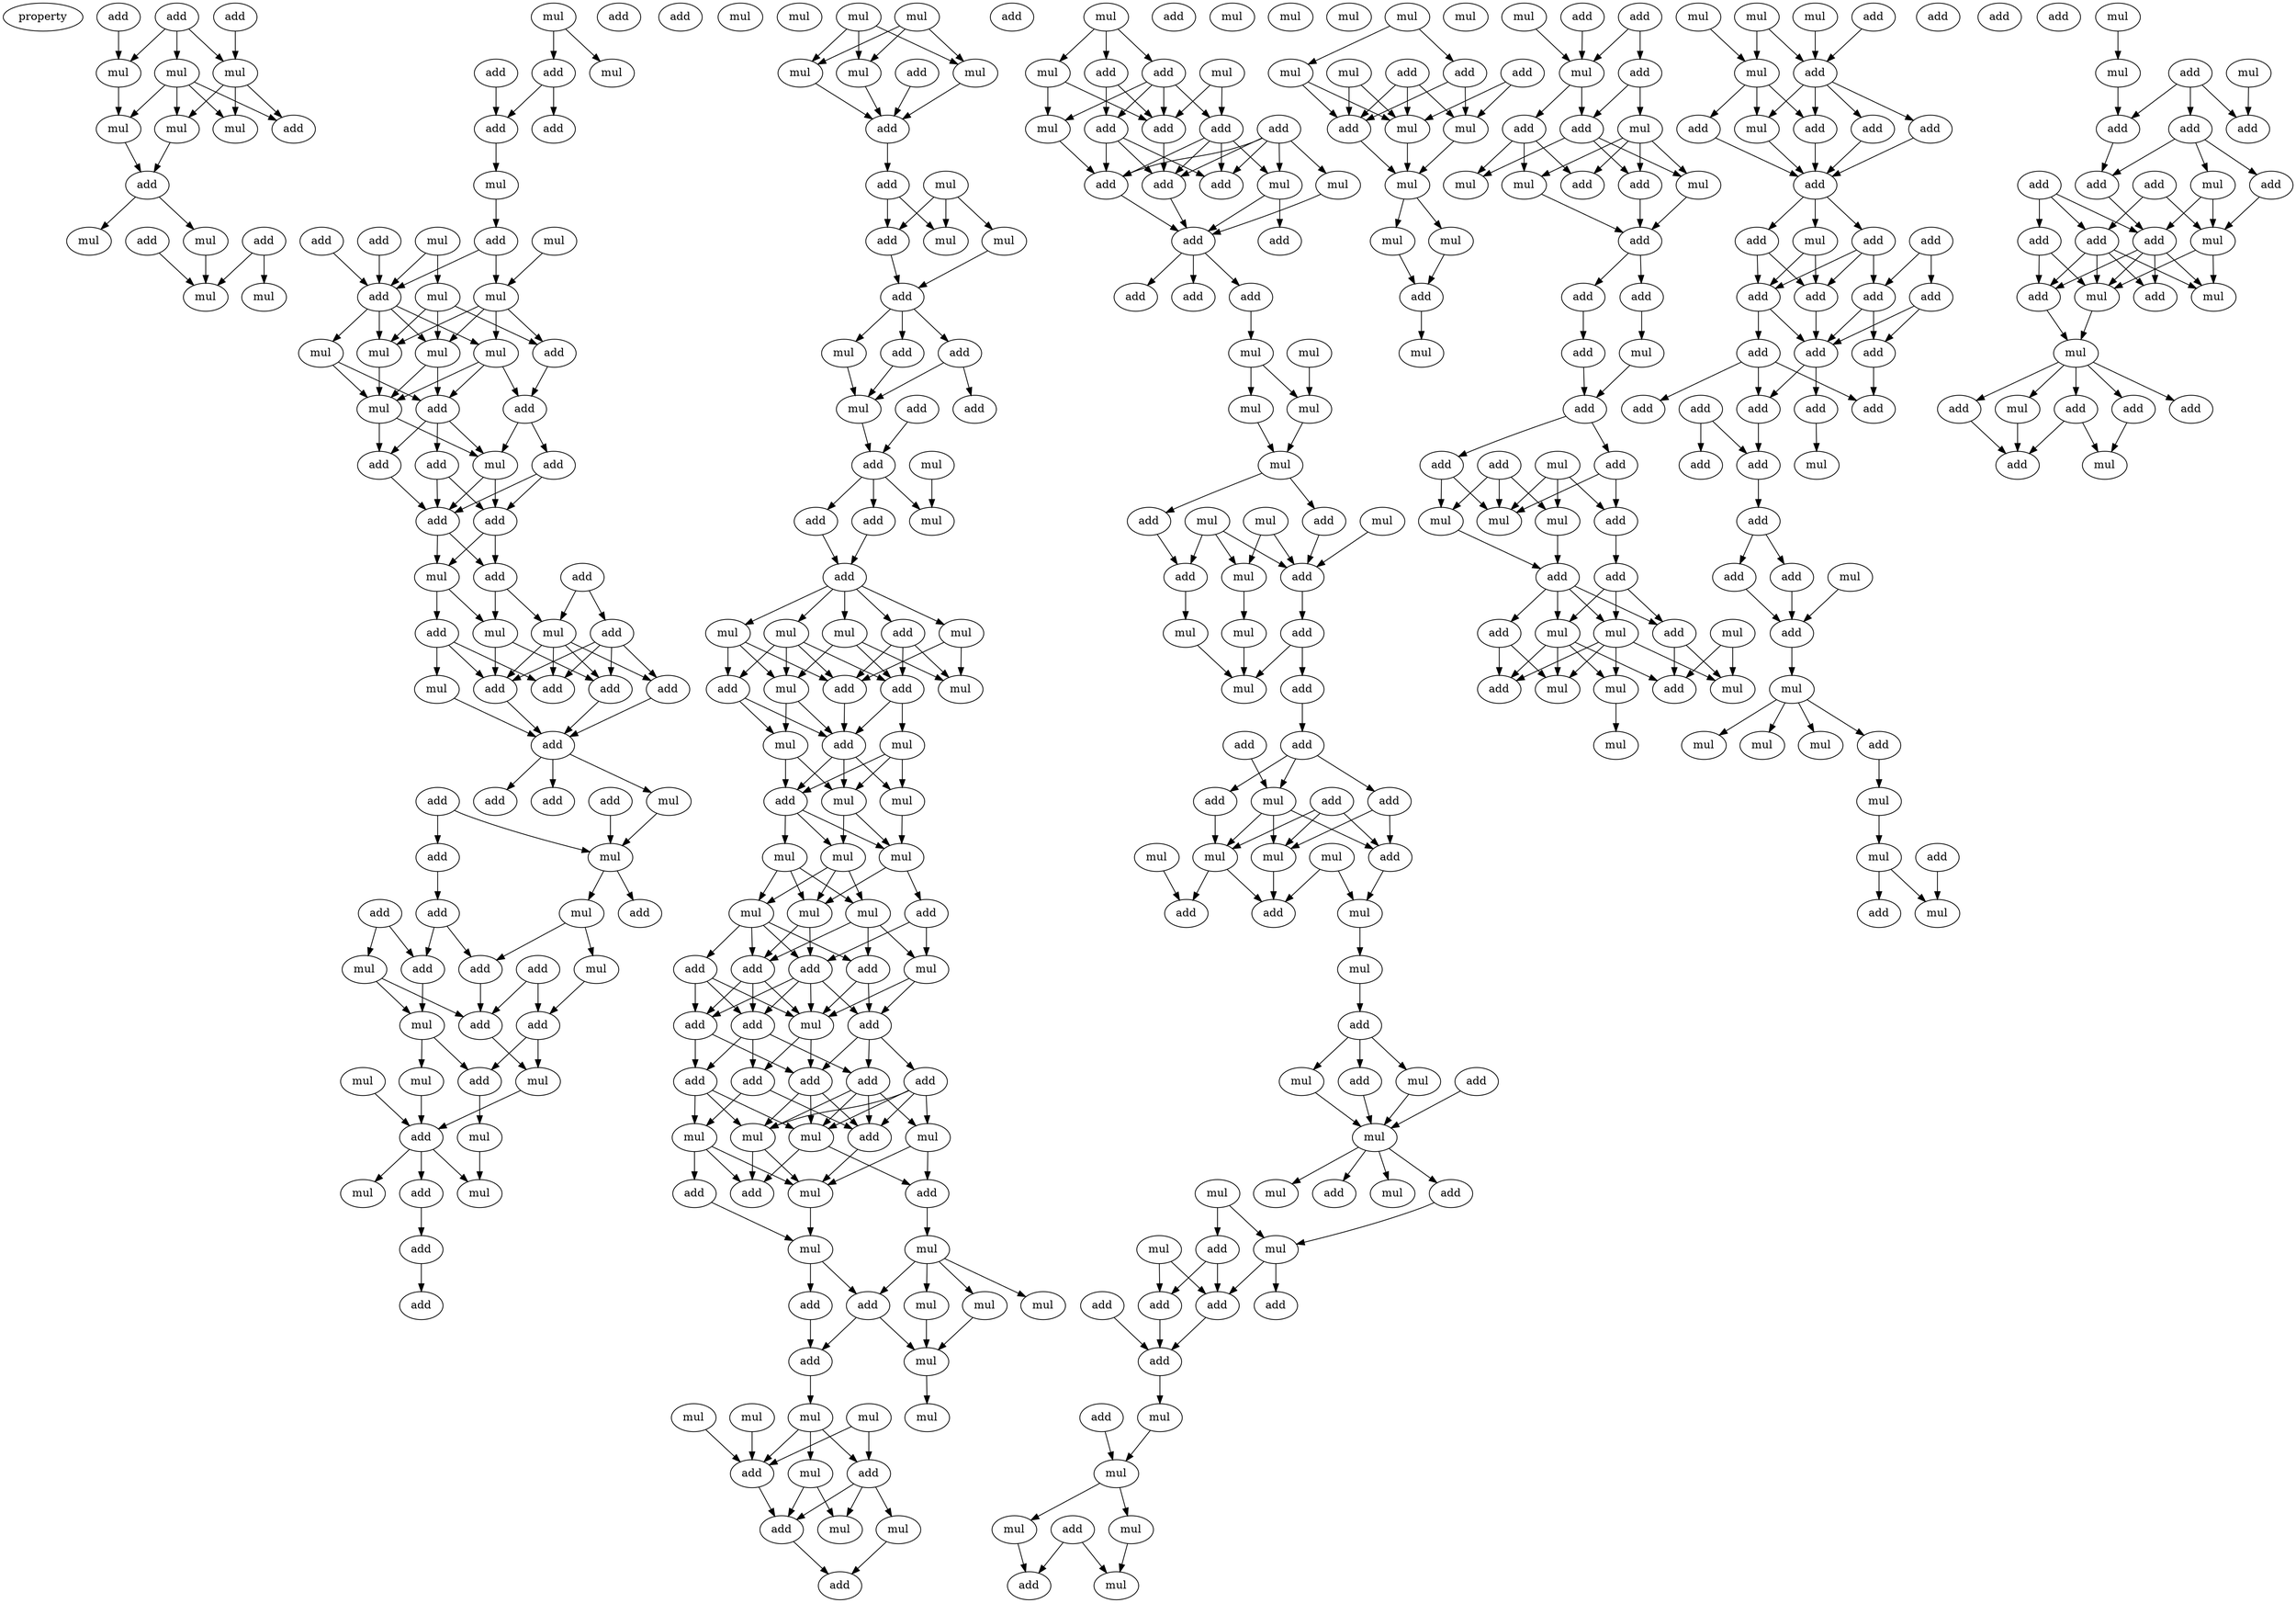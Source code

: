 digraph {
    node [fontcolor=black]
    property [mul=2,lf=1.3]
    0 [ label = add ];
    1 [ label = add ];
    2 [ label = add ];
    3 [ label = mul ];
    4 [ label = mul ];
    5 [ label = mul ];
    6 [ label = mul ];
    7 [ label = mul ];
    8 [ label = mul ];
    9 [ label = add ];
    10 [ label = add ];
    11 [ label = add ];
    12 [ label = mul ];
    13 [ label = add ];
    14 [ label = mul ];
    15 [ label = mul ];
    16 [ label = mul ];
    17 [ label = mul ];
    18 [ label = add ];
    19 [ label = add ];
    20 [ label = add ];
    21 [ label = mul ];
    22 [ label = add ];
    23 [ label = add ];
    24 [ label = mul ];
    25 [ label = mul ];
    26 [ label = add ];
    27 [ label = add ];
    28 [ label = mul ];
    29 [ label = add ];
    30 [ label = mul ];
    31 [ label = mul ];
    32 [ label = add ];
    33 [ label = mul ];
    34 [ label = mul ];
    35 [ label = mul ];
    36 [ label = add ];
    37 [ label = mul ];
    38 [ label = mul ];
    39 [ label = add ];
    40 [ label = add ];
    41 [ label = add ];
    42 [ label = add ];
    43 [ label = add ];
    44 [ label = mul ];
    45 [ label = add ];
    46 [ label = add ];
    47 [ label = add ];
    48 [ label = add ];
    49 [ label = mul ];
    50 [ label = mul ];
    51 [ label = add ];
    52 [ label = mul ];
    53 [ label = add ];
    54 [ label = mul ];
    55 [ label = add ];
    56 [ label = add ];
    57 [ label = add ];
    58 [ label = add ];
    59 [ label = add ];
    60 [ label = mul ];
    61 [ label = add ];
    62 [ label = add ];
    63 [ label = add ];
    64 [ label = add ];
    65 [ label = add ];
    66 [ label = mul ];
    67 [ label = mul ];
    68 [ label = add ];
    69 [ label = add ];
    70 [ label = add ];
    71 [ label = add ];
    72 [ label = mul ];
    73 [ label = add ];
    74 [ label = add ];
    75 [ label = mul ];
    76 [ label = mul ];
    77 [ label = add ];
    78 [ label = add ];
    79 [ label = mul ];
    80 [ label = add ];
    81 [ label = mul ];
    82 [ label = mul ];
    83 [ label = add ];
    84 [ label = add ];
    85 [ label = mul ];
    86 [ label = mul ];
    87 [ label = mul ];
    88 [ label = mul ];
    89 [ label = add ];
    90 [ label = add ];
    91 [ label = mul ];
    92 [ label = mul ];
    93 [ label = add ];
    94 [ label = mul ];
    95 [ label = mul ];
    96 [ label = mul ];
    97 [ label = add ];
    98 [ label = mul ];
    99 [ label = add ];
    100 [ label = add ];
    101 [ label = mul ];
    102 [ label = mul ];
    103 [ label = mul ];
    104 [ label = add ];
    105 [ label = add ];
    106 [ label = add ];
    107 [ label = add ];
    108 [ label = mul ];
    109 [ label = add ];
    110 [ label = add ];
    111 [ label = mul ];
    112 [ label = add ];
    113 [ label = mul ];
    114 [ label = add ];
    115 [ label = add ];
    116 [ label = add ];
    117 [ label = mul ];
    118 [ label = add ];
    119 [ label = mul ];
    120 [ label = mul ];
    121 [ label = add ];
    122 [ label = mul ];
    123 [ label = mul ];
    124 [ label = mul ];
    125 [ label = add ];
    126 [ label = add ];
    127 [ label = add ];
    128 [ label = mul ];
    129 [ label = mul ];
    130 [ label = mul ];
    131 [ label = add ];
    132 [ label = mul ];
    133 [ label = add ];
    134 [ label = mul ];
    135 [ label = mul ];
    136 [ label = mul ];
    137 [ label = mul ];
    138 [ label = add ];
    139 [ label = mul ];
    140 [ label = mul ];
    141 [ label = mul ];
    142 [ label = add ];
    143 [ label = mul ];
    144 [ label = add ];
    145 [ label = add ];
    146 [ label = add ];
    147 [ label = add ];
    148 [ label = add ];
    149 [ label = add ];
    150 [ label = mul ];
    151 [ label = add ];
    152 [ label = add ];
    153 [ label = add ];
    154 [ label = add ];
    155 [ label = add ];
    156 [ label = mul ];
    157 [ label = mul ];
    158 [ label = mul ];
    159 [ label = mul ];
    160 [ label = add ];
    161 [ label = add ];
    162 [ label = mul ];
    163 [ label = add ];
    164 [ label = add ];
    165 [ label = mul ];
    166 [ label = mul ];
    167 [ label = mul ];
    168 [ label = mul ];
    169 [ label = add ];
    170 [ label = mul ];
    171 [ label = add ];
    172 [ label = add ];
    173 [ label = mul ];
    174 [ label = mul ];
    175 [ label = mul ];
    176 [ label = mul ];
    177 [ label = mul ];
    178 [ label = mul ];
    179 [ label = add ];
    180 [ label = add ];
    181 [ label = mul ];
    182 [ label = add ];
    183 [ label = mul ];
    184 [ label = mul ];
    185 [ label = add ];
    186 [ label = mul ];
    187 [ label = mul ];
    188 [ label = add ];
    189 [ label = add ];
    190 [ label = mul ];
    191 [ label = add ];
    192 [ label = mul ];
    193 [ label = add ];
    194 [ label = add ];
    195 [ label = add ];
    196 [ label = mul ];
    197 [ label = add ];
    198 [ label = add ];
    199 [ label = add ];
    200 [ label = mul ];
    201 [ label = add ];
    202 [ label = add ];
    203 [ label = add ];
    204 [ label = add ];
    205 [ label = add ];
    206 [ label = add ];
    207 [ label = mul ];
    208 [ label = mul ];
    209 [ label = mul ];
    210 [ label = mul ];
    211 [ label = mul ];
    212 [ label = mul ];
    213 [ label = add ];
    214 [ label = mul ];
    215 [ label = add ];
    216 [ label = mul ];
    217 [ label = mul ];
    218 [ label = add ];
    219 [ label = add ];
    220 [ label = mul ];
    221 [ label = mul ];
    222 [ label = mul ];
    223 [ label = mul ];
    224 [ label = mul ];
    225 [ label = add ];
    226 [ label = add ];
    227 [ label = mul ];
    228 [ label = add ];
    229 [ label = add ];
    230 [ label = add ];
    231 [ label = add ];
    232 [ label = add ];
    233 [ label = mul ];
    234 [ label = add ];
    235 [ label = mul ];
    236 [ label = mul ];
    237 [ label = mul ];
    238 [ label = mul ];
    239 [ label = mul ];
    240 [ label = add ];
    241 [ label = add ];
    242 [ label = mul ];
    243 [ label = add ];
    244 [ label = mul ];
    245 [ label = mul ];
    246 [ label = add ];
    247 [ label = add ];
    248 [ label = mul ];
    249 [ label = add ];
    250 [ label = mul ];
    251 [ label = add ];
    252 [ label = mul ];
    253 [ label = mul ];
    254 [ label = add ];
    255 [ label = mul ];
    256 [ label = mul ];
    257 [ label = add ];
    258 [ label = add ];
    259 [ label = add ];
    260 [ label = add ];
    261 [ label = add ];
    262 [ label = add ];
    263 [ label = mul ];
    264 [ label = mul ];
    265 [ label = add ];
    266 [ label = mul ];
    267 [ label = mul ];
    268 [ label = add ];
    269 [ label = mul ];
    270 [ label = mul ];
    271 [ label = add ];
    272 [ label = add ];
    273 [ label = mul ];
    274 [ label = add ];
    275 [ label = mul ];
    276 [ label = mul ];
    277 [ label = mul ];
    278 [ label = add ];
    279 [ label = mul ];
    280 [ label = mul ];
    281 [ label = mul ];
    282 [ label = mul ];
    283 [ label = add ];
    284 [ label = mul ];
    285 [ label = add ];
    286 [ label = add ];
    287 [ label = mul ];
    288 [ label = mul ];
    289 [ label = add ];
    290 [ label = add ];
    291 [ label = mul ];
    292 [ label = add ];
    293 [ label = mul ];
    294 [ label = add ];
    295 [ label = mul ];
    296 [ label = add ];
    297 [ label = mul ];
    298 [ label = add ];
    299 [ label = add ];
    300 [ label = add ];
    301 [ label = add ];
    302 [ label = mul ];
    303 [ label = add ];
    304 [ label = mul ];
    305 [ label = add ];
    306 [ label = add ];
    307 [ label = add ];
    308 [ label = mul ];
    309 [ label = add ];
    310 [ label = mul ];
    311 [ label = mul ];
    312 [ label = add ];
    313 [ label = add ];
    314 [ label = mul ];
    315 [ label = add ];
    316 [ label = mul ];
    317 [ label = add ];
    318 [ label = mul ];
    319 [ label = mul ];
    320 [ label = add ];
    321 [ label = mul ];
    322 [ label = add ];
    323 [ label = mul ];
    324 [ label = mul ];
    325 [ label = mul ];
    326 [ label = mul ];
    327 [ label = add ];
    328 [ label = add ];
    329 [ label = mul ];
    330 [ label = mul ];
    331 [ label = add ];
    332 [ label = add ];
    333 [ label = add ];
    334 [ label = add ];
    335 [ label = add ];
    336 [ label = mul ];
    337 [ label = add ];
    338 [ label = add ];
    339 [ label = add ];
    340 [ label = mul ];
    341 [ label = add ];
    342 [ label = add ];
    343 [ label = add ];
    344 [ label = add ];
    345 [ label = add ];
    346 [ label = add ];
    347 [ label = add ];
    348 [ label = add ];
    349 [ label = add ];
    350 [ label = add ];
    351 [ label = add ];
    352 [ label = add ];
    353 [ label = add ];
    354 [ label = mul ];
    355 [ label = add ];
    356 [ label = add ];
    357 [ label = add ];
    358 [ label = add ];
    359 [ label = add ];
    360 [ label = mul ];
    361 [ label = add ];
    362 [ label = add ];
    363 [ label = mul ];
    364 [ label = mul ];
    365 [ label = add ];
    366 [ label = mul ];
    367 [ label = mul ];
    368 [ label = add ];
    369 [ label = mul ];
    370 [ label = add ];
    371 [ label = mul ];
    372 [ label = add ];
    373 [ label = mul ];
    374 [ label = mul ];
    375 [ label = add ];
    376 [ label = mul ];
    377 [ label = mul ];
    378 [ label = add ];
    379 [ label = add ];
    380 [ label = add ];
    381 [ label = add ];
    382 [ label = add ];
    383 [ label = mul ];
    384 [ label = add ];
    385 [ label = add ];
    386 [ label = add ];
    387 [ label = add ];
    388 [ label = mul ];
    389 [ label = add ];
    390 [ label = add ];
    391 [ label = mul ];
    392 [ label = add ];
    393 [ label = mul ];
    394 [ label = mul ];
    395 [ label = mul ];
    396 [ label = add ];
    397 [ label = add ];
    398 [ label = add ];
    399 [ label = add ];
    400 [ label = add ];
    401 [ label = mul ];
    0 -> 3 [ name = 0 ];
    0 -> 4 [ name = 1 ];
    0 -> 5 [ name = 2 ];
    1 -> 4 [ name = 3 ];
    2 -> 5 [ name = 4 ];
    3 -> 6 [ name = 5 ];
    3 -> 7 [ name = 6 ];
    3 -> 8 [ name = 7 ];
    3 -> 9 [ name = 8 ];
    4 -> 6 [ name = 9 ];
    5 -> 7 [ name = 10 ];
    5 -> 8 [ name = 11 ];
    5 -> 9 [ name = 12 ];
    6 -> 10 [ name = 13 ];
    8 -> 10 [ name = 14 ];
    10 -> 12 [ name = 15 ];
    10 -> 14 [ name = 16 ];
    11 -> 15 [ name = 17 ];
    11 -> 16 [ name = 18 ];
    13 -> 15 [ name = 19 ];
    14 -> 15 [ name = 20 ];
    17 -> 18 [ name = 21 ];
    17 -> 21 [ name = 22 ];
    18 -> 22 [ name = 23 ];
    18 -> 23 [ name = 24 ];
    20 -> 22 [ name = 25 ];
    22 -> 24 [ name = 26 ];
    24 -> 27 [ name = 27 ];
    25 -> 31 [ name = 28 ];
    26 -> 32 [ name = 29 ];
    27 -> 31 [ name = 30 ];
    27 -> 32 [ name = 31 ];
    28 -> 30 [ name = 32 ];
    28 -> 32 [ name = 33 ];
    29 -> 32 [ name = 34 ];
    30 -> 33 [ name = 35 ];
    30 -> 36 [ name = 36 ];
    30 -> 37 [ name = 37 ];
    31 -> 33 [ name = 38 ];
    31 -> 35 [ name = 39 ];
    31 -> 36 [ name = 40 ];
    31 -> 37 [ name = 41 ];
    32 -> 33 [ name = 42 ];
    32 -> 34 [ name = 43 ];
    32 -> 35 [ name = 44 ];
    32 -> 37 [ name = 45 ];
    33 -> 38 [ name = 46 ];
    34 -> 38 [ name = 47 ];
    34 -> 40 [ name = 48 ];
    35 -> 38 [ name = 49 ];
    35 -> 39 [ name = 50 ];
    35 -> 40 [ name = 51 ];
    36 -> 39 [ name = 52 ];
    37 -> 38 [ name = 53 ];
    37 -> 40 [ name = 54 ];
    38 -> 42 [ name = 55 ];
    38 -> 44 [ name = 56 ];
    39 -> 43 [ name = 57 ];
    39 -> 44 [ name = 58 ];
    40 -> 41 [ name = 59 ];
    40 -> 42 [ name = 60 ];
    40 -> 44 [ name = 61 ];
    41 -> 45 [ name = 62 ];
    41 -> 46 [ name = 63 ];
    42 -> 46 [ name = 64 ];
    43 -> 45 [ name = 65 ];
    43 -> 46 [ name = 66 ];
    44 -> 45 [ name = 67 ];
    44 -> 46 [ name = 68 ];
    45 -> 48 [ name = 69 ];
    45 -> 49 [ name = 70 ];
    46 -> 48 [ name = 71 ];
    46 -> 49 [ name = 72 ];
    47 -> 50 [ name = 73 ];
    47 -> 51 [ name = 74 ];
    48 -> 50 [ name = 75 ];
    48 -> 52 [ name = 76 ];
    49 -> 52 [ name = 77 ];
    49 -> 53 [ name = 78 ];
    50 -> 55 [ name = 79 ];
    50 -> 56 [ name = 80 ];
    50 -> 57 [ name = 81 ];
    50 -> 58 [ name = 82 ];
    51 -> 55 [ name = 83 ];
    51 -> 56 [ name = 84 ];
    51 -> 57 [ name = 85 ];
    51 -> 58 [ name = 86 ];
    52 -> 55 [ name = 87 ];
    52 -> 58 [ name = 88 ];
    53 -> 54 [ name = 89 ];
    53 -> 55 [ name = 90 ];
    53 -> 56 [ name = 91 ];
    54 -> 59 [ name = 92 ];
    55 -> 59 [ name = 93 ];
    57 -> 59 [ name = 94 ];
    58 -> 59 [ name = 95 ];
    59 -> 60 [ name = 96 ];
    59 -> 61 [ name = 97 ];
    59 -> 64 [ name = 98 ];
    60 -> 66 [ name = 99 ];
    62 -> 66 [ name = 100 ];
    63 -> 65 [ name = 101 ];
    63 -> 66 [ name = 102 ];
    65 -> 70 [ name = 103 ];
    66 -> 67 [ name = 104 ];
    66 -> 68 [ name = 105 ];
    67 -> 71 [ name = 106 ];
    67 -> 72 [ name = 107 ];
    69 -> 73 [ name = 108 ];
    69 -> 75 [ name = 109 ];
    70 -> 71 [ name = 110 ];
    70 -> 73 [ name = 111 ];
    71 -> 77 [ name = 112 ];
    72 -> 78 [ name = 113 ];
    73 -> 76 [ name = 114 ];
    74 -> 77 [ name = 115 ];
    74 -> 78 [ name = 116 ];
    75 -> 76 [ name = 117 ];
    75 -> 77 [ name = 118 ];
    76 -> 79 [ name = 119 ];
    76 -> 83 [ name = 120 ];
    77 -> 82 [ name = 121 ];
    78 -> 82 [ name = 122 ];
    78 -> 83 [ name = 123 ];
    79 -> 84 [ name = 124 ];
    81 -> 84 [ name = 125 ];
    82 -> 84 [ name = 126 ];
    83 -> 85 [ name = 127 ];
    84 -> 86 [ name = 128 ];
    84 -> 88 [ name = 129 ];
    84 -> 89 [ name = 130 ];
    85 -> 88 [ name = 131 ];
    89 -> 90 [ name = 132 ];
    90 -> 93 [ name = 133 ];
    92 -> 95 [ name = 134 ];
    92 -> 96 [ name = 135 ];
    92 -> 98 [ name = 136 ];
    94 -> 95 [ name = 137 ];
    94 -> 96 [ name = 138 ];
    94 -> 98 [ name = 139 ];
    95 -> 99 [ name = 140 ];
    96 -> 99 [ name = 141 ];
    97 -> 99 [ name = 142 ];
    98 -> 99 [ name = 143 ];
    99 -> 100 [ name = 144 ];
    100 -> 103 [ name = 145 ];
    100 -> 105 [ name = 146 ];
    101 -> 102 [ name = 147 ];
    101 -> 103 [ name = 148 ];
    101 -> 105 [ name = 149 ];
    102 -> 106 [ name = 150 ];
    105 -> 106 [ name = 151 ];
    106 -> 107 [ name = 152 ];
    106 -> 108 [ name = 153 ];
    106 -> 109 [ name = 154 ];
    107 -> 111 [ name = 155 ];
    108 -> 111 [ name = 156 ];
    109 -> 111 [ name = 157 ];
    109 -> 112 [ name = 158 ];
    110 -> 114 [ name = 159 ];
    111 -> 114 [ name = 160 ];
    113 -> 117 [ name = 161 ];
    114 -> 115 [ name = 162 ];
    114 -> 116 [ name = 163 ];
    114 -> 117 [ name = 164 ];
    115 -> 118 [ name = 165 ];
    116 -> 118 [ name = 166 ];
    118 -> 119 [ name = 167 ];
    118 -> 120 [ name = 168 ];
    118 -> 121 [ name = 169 ];
    118 -> 122 [ name = 170 ];
    118 -> 123 [ name = 171 ];
    119 -> 124 [ name = 172 ];
    119 -> 125 [ name = 173 ];
    119 -> 126 [ name = 174 ];
    119 -> 127 [ name = 175 ];
    120 -> 124 [ name = 176 ];
    120 -> 125 [ name = 177 ];
    120 -> 126 [ name = 178 ];
    121 -> 126 [ name = 179 ];
    121 -> 127 [ name = 180 ];
    121 -> 128 [ name = 181 ];
    122 -> 124 [ name = 182 ];
    122 -> 127 [ name = 183 ];
    122 -> 128 [ name = 184 ];
    123 -> 126 [ name = 185 ];
    123 -> 128 [ name = 186 ];
    124 -> 129 [ name = 187 ];
    124 -> 131 [ name = 188 ];
    125 -> 129 [ name = 189 ];
    125 -> 131 [ name = 190 ];
    126 -> 131 [ name = 191 ];
    127 -> 130 [ name = 192 ];
    127 -> 131 [ name = 193 ];
    129 -> 132 [ name = 194 ];
    129 -> 133 [ name = 195 ];
    130 -> 132 [ name = 196 ];
    130 -> 133 [ name = 197 ];
    130 -> 134 [ name = 198 ];
    131 -> 132 [ name = 199 ];
    131 -> 133 [ name = 200 ];
    131 -> 134 [ name = 201 ];
    132 -> 136 [ name = 202 ];
    132 -> 137 [ name = 203 ];
    133 -> 135 [ name = 204 ];
    133 -> 136 [ name = 205 ];
    133 -> 137 [ name = 206 ];
    134 -> 136 [ name = 207 ];
    135 -> 139 [ name = 208 ];
    135 -> 140 [ name = 209 ];
    135 -> 141 [ name = 210 ];
    136 -> 138 [ name = 211 ];
    136 -> 139 [ name = 212 ];
    137 -> 139 [ name = 213 ];
    137 -> 140 [ name = 214 ];
    137 -> 141 [ name = 215 ];
    138 -> 143 [ name = 216 ];
    138 -> 145 [ name = 217 ];
    139 -> 142 [ name = 218 ];
    139 -> 145 [ name = 219 ];
    140 -> 142 [ name = 220 ];
    140 -> 143 [ name = 221 ];
    140 -> 146 [ name = 222 ];
    141 -> 142 [ name = 223 ];
    141 -> 144 [ name = 224 ];
    141 -> 145 [ name = 225 ];
    141 -> 146 [ name = 226 ];
    142 -> 148 [ name = 227 ];
    142 -> 149 [ name = 228 ];
    142 -> 150 [ name = 229 ];
    143 -> 147 [ name = 230 ];
    143 -> 150 [ name = 231 ];
    144 -> 148 [ name = 232 ];
    144 -> 149 [ name = 233 ];
    144 -> 150 [ name = 234 ];
    145 -> 147 [ name = 235 ];
    145 -> 148 [ name = 236 ];
    145 -> 149 [ name = 237 ];
    145 -> 150 [ name = 238 ];
    146 -> 147 [ name = 239 ];
    146 -> 150 [ name = 240 ];
    147 -> 152 [ name = 241 ];
    147 -> 154 [ name = 242 ];
    147 -> 155 [ name = 243 ];
    148 -> 152 [ name = 244 ];
    148 -> 153 [ name = 245 ];
    149 -> 151 [ name = 246 ];
    149 -> 153 [ name = 247 ];
    149 -> 154 [ name = 248 ];
    150 -> 151 [ name = 249 ];
    150 -> 152 [ name = 250 ];
    151 -> 156 [ name = 251 ];
    151 -> 160 [ name = 252 ];
    152 -> 157 [ name = 253 ];
    152 -> 159 [ name = 254 ];
    152 -> 160 [ name = 255 ];
    153 -> 156 [ name = 256 ];
    153 -> 157 [ name = 257 ];
    153 -> 159 [ name = 258 ];
    154 -> 157 [ name = 259 ];
    154 -> 158 [ name = 260 ];
    154 -> 159 [ name = 261 ];
    154 -> 160 [ name = 262 ];
    155 -> 157 [ name = 263 ];
    155 -> 158 [ name = 264 ];
    155 -> 159 [ name = 265 ];
    155 -> 160 [ name = 266 ];
    156 -> 161 [ name = 267 ];
    156 -> 162 [ name = 268 ];
    156 -> 164 [ name = 269 ];
    157 -> 163 [ name = 270 ];
    157 -> 164 [ name = 271 ];
    158 -> 162 [ name = 272 ];
    158 -> 163 [ name = 273 ];
    159 -> 162 [ name = 274 ];
    159 -> 164 [ name = 275 ];
    160 -> 162 [ name = 276 ];
    161 -> 166 [ name = 277 ];
    162 -> 166 [ name = 278 ];
    163 -> 165 [ name = 279 ];
    165 -> 167 [ name = 280 ];
    165 -> 168 [ name = 281 ];
    165 -> 170 [ name = 282 ];
    165 -> 171 [ name = 283 ];
    166 -> 169 [ name = 284 ];
    166 -> 171 [ name = 285 ];
    167 -> 173 [ name = 286 ];
    169 -> 172 [ name = 287 ];
    170 -> 173 [ name = 288 ];
    171 -> 172 [ name = 289 ];
    171 -> 173 [ name = 290 ];
    172 -> 175 [ name = 291 ];
    173 -> 174 [ name = 292 ];
    175 -> 179 [ name = 293 ];
    175 -> 180 [ name = 294 ];
    175 -> 181 [ name = 295 ];
    176 -> 179 [ name = 296 ];
    177 -> 179 [ name = 297 ];
    177 -> 180 [ name = 298 ];
    178 -> 179 [ name = 299 ];
    179 -> 182 [ name = 300 ];
    180 -> 182 [ name = 301 ];
    180 -> 183 [ name = 302 ];
    180 -> 184 [ name = 303 ];
    181 -> 182 [ name = 304 ];
    181 -> 184 [ name = 305 ];
    182 -> 185 [ name = 306 ];
    183 -> 185 [ name = 307 ];
    186 -> 187 [ name = 308 ];
    186 -> 188 [ name = 309 ];
    186 -> 189 [ name = 310 ];
    187 -> 192 [ name = 311 ];
    187 -> 193 [ name = 312 ];
    188 -> 193 [ name = 313 ];
    188 -> 194 [ name = 314 ];
    189 -> 191 [ name = 315 ];
    189 -> 192 [ name = 316 ];
    189 -> 193 [ name = 317 ];
    189 -> 194 [ name = 318 ];
    190 -> 191 [ name = 319 ];
    190 -> 193 [ name = 320 ];
    191 -> 196 [ name = 321 ];
    191 -> 197 [ name = 322 ];
    191 -> 198 [ name = 323 ];
    191 -> 199 [ name = 324 ];
    192 -> 197 [ name = 325 ];
    193 -> 198 [ name = 326 ];
    194 -> 197 [ name = 327 ];
    194 -> 198 [ name = 328 ];
    194 -> 199 [ name = 329 ];
    195 -> 196 [ name = 330 ];
    195 -> 197 [ name = 331 ];
    195 -> 198 [ name = 332 ];
    195 -> 199 [ name = 333 ];
    195 -> 200 [ name = 334 ];
    196 -> 201 [ name = 335 ];
    196 -> 202 [ name = 336 ];
    197 -> 201 [ name = 337 ];
    198 -> 201 [ name = 338 ];
    200 -> 201 [ name = 339 ];
    201 -> 203 [ name = 340 ];
    201 -> 205 [ name = 341 ];
    201 -> 206 [ name = 342 ];
    206 -> 207 [ name = 343 ];
    207 -> 209 [ name = 344 ];
    207 -> 211 [ name = 345 ];
    208 -> 211 [ name = 346 ];
    209 -> 212 [ name = 347 ];
    211 -> 212 [ name = 348 ];
    212 -> 213 [ name = 349 ];
    212 -> 215 [ name = 350 ];
    213 -> 218 [ name = 351 ];
    214 -> 218 [ name = 352 ];
    215 -> 219 [ name = 353 ];
    216 -> 218 [ name = 354 ];
    216 -> 219 [ name = 355 ];
    216 -> 220 [ name = 356 ];
    217 -> 218 [ name = 357 ];
    217 -> 220 [ name = 358 ];
    218 -> 225 [ name = 359 ];
    219 -> 222 [ name = 360 ];
    220 -> 224 [ name = 361 ];
    222 -> 227 [ name = 362 ];
    224 -> 227 [ name = 363 ];
    225 -> 226 [ name = 364 ];
    225 -> 227 [ name = 365 ];
    226 -> 229 [ name = 366 ];
    228 -> 233 [ name = 367 ];
    229 -> 231 [ name = 368 ];
    229 -> 232 [ name = 369 ];
    229 -> 233 [ name = 370 ];
    230 -> 234 [ name = 371 ];
    230 -> 236 [ name = 372 ];
    230 -> 238 [ name = 373 ];
    231 -> 234 [ name = 374 ];
    231 -> 236 [ name = 375 ];
    232 -> 238 [ name = 376 ];
    233 -> 234 [ name = 377 ];
    233 -> 236 [ name = 378 ];
    233 -> 238 [ name = 379 ];
    234 -> 239 [ name = 380 ];
    235 -> 239 [ name = 381 ];
    235 -> 240 [ name = 382 ];
    236 -> 240 [ name = 383 ];
    237 -> 241 [ name = 384 ];
    238 -> 240 [ name = 385 ];
    238 -> 241 [ name = 386 ];
    239 -> 242 [ name = 387 ];
    242 -> 243 [ name = 388 ];
    243 -> 244 [ name = 389 ];
    243 -> 245 [ name = 390 ];
    243 -> 246 [ name = 391 ];
    244 -> 248 [ name = 392 ];
    245 -> 248 [ name = 393 ];
    246 -> 248 [ name = 394 ];
    247 -> 248 [ name = 395 ];
    248 -> 249 [ name = 396 ];
    248 -> 250 [ name = 397 ];
    248 -> 251 [ name = 398 ];
    248 -> 253 [ name = 399 ];
    249 -> 255 [ name = 400 ];
    252 -> 254 [ name = 401 ];
    252 -> 255 [ name = 402 ];
    254 -> 257 [ name = 403 ];
    254 -> 259 [ name = 404 ];
    255 -> 257 [ name = 405 ];
    255 -> 260 [ name = 406 ];
    256 -> 257 [ name = 407 ];
    256 -> 259 [ name = 408 ];
    257 -> 261 [ name = 409 ];
    258 -> 261 [ name = 410 ];
    259 -> 261 [ name = 411 ];
    261 -> 263 [ name = 412 ];
    262 -> 264 [ name = 413 ];
    263 -> 264 [ name = 414 ];
    264 -> 266 [ name = 415 ];
    264 -> 267 [ name = 416 ];
    265 -> 268 [ name = 417 ];
    265 -> 269 [ name = 418 ];
    266 -> 269 [ name = 419 ];
    267 -> 268 [ name = 420 ];
    270 -> 272 [ name = 421 ];
    270 -> 273 [ name = 422 ];
    271 -> 276 [ name = 423 ];
    271 -> 277 [ name = 424 ];
    271 -> 278 [ name = 425 ];
    272 -> 277 [ name = 426 ];
    272 -> 278 [ name = 427 ];
    273 -> 276 [ name = 428 ];
    273 -> 278 [ name = 429 ];
    274 -> 276 [ name = 430 ];
    274 -> 277 [ name = 431 ];
    275 -> 276 [ name = 432 ];
    275 -> 278 [ name = 433 ];
    276 -> 279 [ name = 434 ];
    277 -> 279 [ name = 435 ];
    278 -> 279 [ name = 436 ];
    279 -> 280 [ name = 437 ];
    279 -> 282 [ name = 438 ];
    280 -> 283 [ name = 439 ];
    282 -> 283 [ name = 440 ];
    283 -> 284 [ name = 441 ];
    285 -> 288 [ name = 442 ];
    285 -> 289 [ name = 443 ];
    286 -> 288 [ name = 444 ];
    287 -> 288 [ name = 445 ];
    288 -> 290 [ name = 446 ];
    288 -> 292 [ name = 447 ];
    289 -> 291 [ name = 448 ];
    289 -> 292 [ name = 449 ];
    290 -> 293 [ name = 450 ];
    290 -> 294 [ name = 451 ];
    290 -> 297 [ name = 452 ];
    291 -> 294 [ name = 453 ];
    291 -> 295 [ name = 454 ];
    291 -> 296 [ name = 455 ];
    291 -> 297 [ name = 456 ];
    292 -> 293 [ name = 457 ];
    292 -> 295 [ name = 458 ];
    292 -> 296 [ name = 459 ];
    295 -> 298 [ name = 460 ];
    296 -> 298 [ name = 461 ];
    297 -> 298 [ name = 462 ];
    298 -> 299 [ name = 463 ];
    298 -> 300 [ name = 464 ];
    299 -> 302 [ name = 465 ];
    300 -> 301 [ name = 466 ];
    301 -> 303 [ name = 467 ];
    302 -> 303 [ name = 468 ];
    303 -> 305 [ name = 469 ];
    303 -> 307 [ name = 470 ];
    304 -> 308 [ name = 471 ];
    304 -> 309 [ name = 472 ];
    304 -> 311 [ name = 473 ];
    305 -> 310 [ name = 474 ];
    305 -> 311 [ name = 475 ];
    306 -> 308 [ name = 476 ];
    306 -> 310 [ name = 477 ];
    306 -> 311 [ name = 478 ];
    307 -> 309 [ name = 479 ];
    307 -> 311 [ name = 480 ];
    308 -> 312 [ name = 481 ];
    309 -> 313 [ name = 482 ];
    310 -> 312 [ name = 483 ];
    312 -> 314 [ name = 484 ];
    312 -> 315 [ name = 485 ];
    312 -> 316 [ name = 486 ];
    312 -> 317 [ name = 487 ];
    313 -> 314 [ name = 488 ];
    313 -> 315 [ name = 489 ];
    313 -> 316 [ name = 490 ];
    314 -> 319 [ name = 491 ];
    314 -> 320 [ name = 492 ];
    314 -> 321 [ name = 493 ];
    314 -> 323 [ name = 494 ];
    315 -> 321 [ name = 495 ];
    315 -> 322 [ name = 496 ];
    316 -> 319 [ name = 497 ];
    316 -> 320 [ name = 498 ];
    316 -> 322 [ name = 499 ];
    316 -> 323 [ name = 500 ];
    317 -> 319 [ name = 501 ];
    317 -> 320 [ name = 502 ];
    318 -> 321 [ name = 503 ];
    318 -> 322 [ name = 504 ];
    323 -> 324 [ name = 505 ];
    325 -> 331 [ name = 506 ];
    326 -> 330 [ name = 507 ];
    328 -> 331 [ name = 508 ];
    329 -> 330 [ name = 509 ];
    329 -> 331 [ name = 510 ];
    330 -> 332 [ name = 511 ];
    330 -> 335 [ name = 512 ];
    330 -> 336 [ name = 513 ];
    331 -> 332 [ name = 514 ];
    331 -> 333 [ name = 515 ];
    331 -> 334 [ name = 516 ];
    331 -> 336 [ name = 517 ];
    332 -> 337 [ name = 518 ];
    333 -> 337 [ name = 519 ];
    334 -> 337 [ name = 520 ];
    335 -> 337 [ name = 521 ];
    336 -> 337 [ name = 522 ];
    337 -> 339 [ name = 523 ];
    337 -> 340 [ name = 524 ];
    337 -> 341 [ name = 525 ];
    338 -> 344 [ name = 526 ];
    338 -> 345 [ name = 527 ];
    339 -> 342 [ name = 528 ];
    339 -> 343 [ name = 529 ];
    340 -> 342 [ name = 530 ];
    340 -> 343 [ name = 531 ];
    341 -> 342 [ name = 532 ];
    341 -> 343 [ name = 533 ];
    341 -> 344 [ name = 534 ];
    342 -> 347 [ name = 535 ];
    343 -> 346 [ name = 536 ];
    343 -> 347 [ name = 537 ];
    344 -> 347 [ name = 538 ];
    344 -> 348 [ name = 539 ];
    345 -> 347 [ name = 540 ];
    345 -> 348 [ name = 541 ];
    346 -> 349 [ name = 542 ];
    346 -> 351 [ name = 543 ];
    346 -> 352 [ name = 544 ];
    347 -> 349 [ name = 545 ];
    347 -> 353 [ name = 546 ];
    348 -> 351 [ name = 547 ];
    349 -> 356 [ name = 548 ];
    350 -> 355 [ name = 549 ];
    350 -> 356 [ name = 550 ];
    353 -> 354 [ name = 551 ];
    356 -> 357 [ name = 552 ];
    357 -> 358 [ name = 553 ];
    357 -> 359 [ name = 554 ];
    358 -> 362 [ name = 555 ];
    359 -> 362 [ name = 556 ];
    360 -> 362 [ name = 557 ];
    362 -> 363 [ name = 558 ];
    363 -> 364 [ name = 559 ];
    363 -> 366 [ name = 560 ];
    363 -> 367 [ name = 561 ];
    363 -> 368 [ name = 562 ];
    368 -> 369 [ name = 563 ];
    369 -> 371 [ name = 564 ];
    370 -> 373 [ name = 565 ];
    371 -> 372 [ name = 566 ];
    371 -> 373 [ name = 567 ];
    374 -> 376 [ name = 568 ];
    375 -> 378 [ name = 569 ];
    375 -> 379 [ name = 570 ];
    375 -> 380 [ name = 571 ];
    376 -> 380 [ name = 572 ];
    377 -> 378 [ name = 573 ];
    379 -> 381 [ name = 574 ];
    379 -> 383 [ name = 575 ];
    379 -> 385 [ name = 576 ];
    380 -> 381 [ name = 577 ];
    381 -> 386 [ name = 578 ];
    382 -> 386 [ name = 579 ];
    382 -> 387 [ name = 580 ];
    382 -> 389 [ name = 581 ];
    383 -> 386 [ name = 582 ];
    383 -> 388 [ name = 583 ];
    384 -> 387 [ name = 584 ];
    384 -> 388 [ name = 585 ];
    385 -> 388 [ name = 586 ];
    386 -> 390 [ name = 587 ];
    386 -> 391 [ name = 588 ];
    386 -> 392 [ name = 589 ];
    386 -> 393 [ name = 590 ];
    387 -> 390 [ name = 591 ];
    387 -> 391 [ name = 592 ];
    387 -> 392 [ name = 593 ];
    387 -> 393 [ name = 594 ];
    388 -> 391 [ name = 595 ];
    388 -> 393 [ name = 596 ];
    389 -> 390 [ name = 597 ];
    389 -> 393 [ name = 598 ];
    390 -> 394 [ name = 599 ];
    393 -> 394 [ name = 600 ];
    394 -> 395 [ name = 601 ];
    394 -> 396 [ name = 602 ];
    394 -> 397 [ name = 603 ];
    394 -> 398 [ name = 604 ];
    394 -> 399 [ name = 605 ];
    395 -> 400 [ name = 606 ];
    396 -> 400 [ name = 607 ];
    396 -> 401 [ name = 608 ];
    397 -> 401 [ name = 609 ];
    398 -> 400 [ name = 610 ];
}
